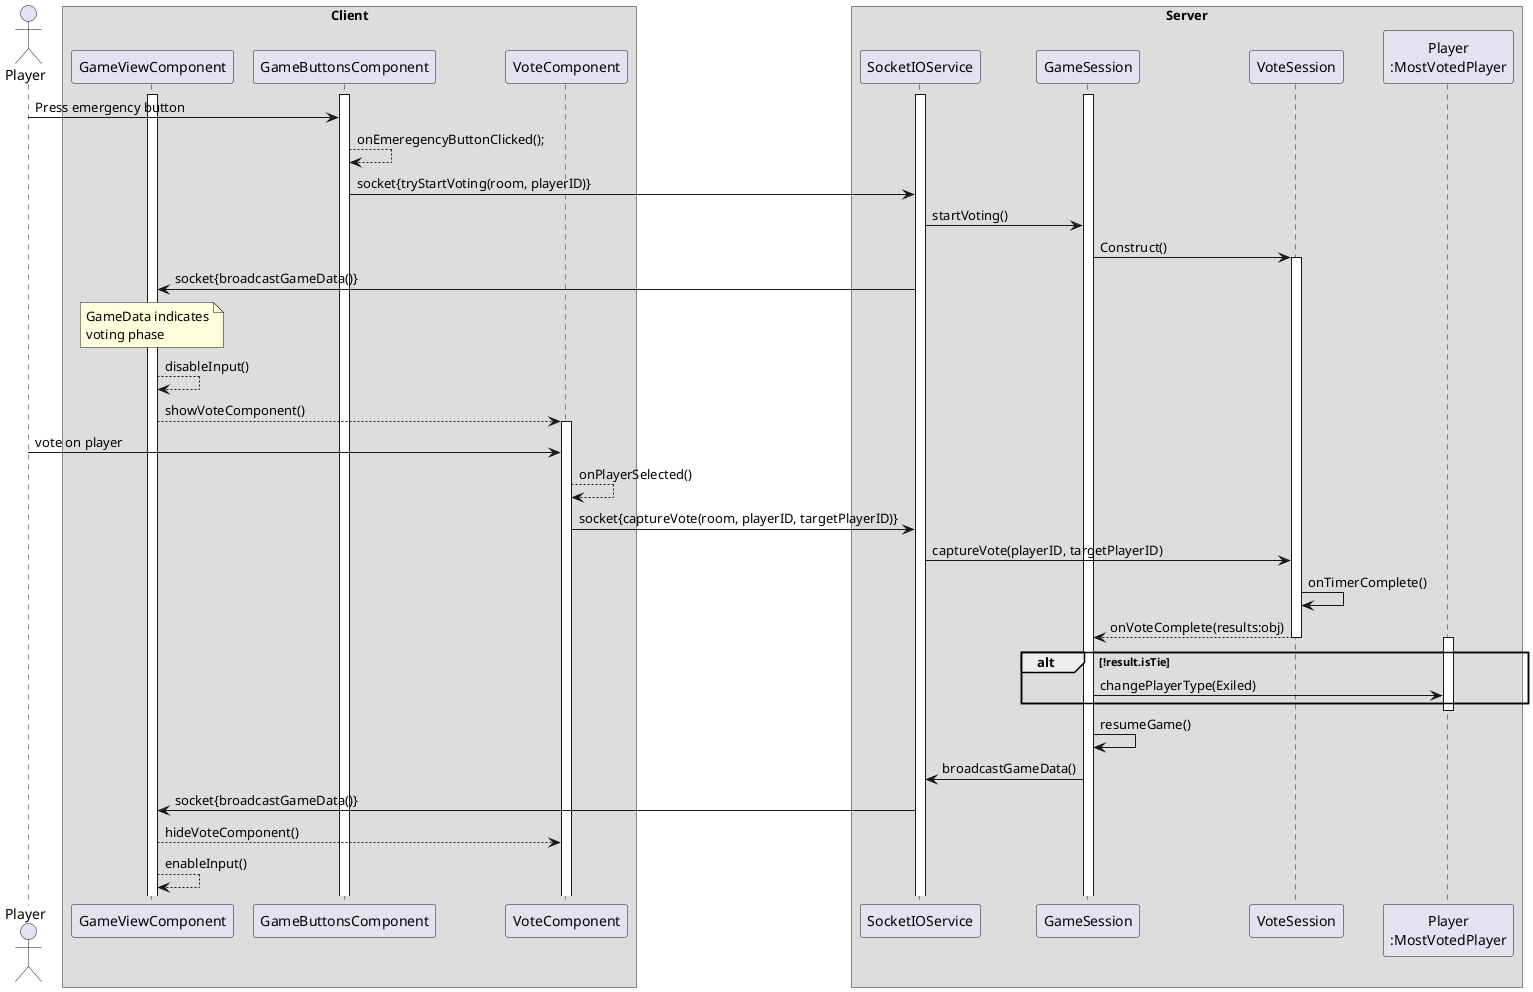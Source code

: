 @startuml Voting
skinparam ParticipantPadding 5
skinparam BoxPadding 5

actor Player

box Client
    participant GameViewComponent as GVC
    participant GameButtonsComponent as GBC
    participant VoteComponent as VC
end box

box Server
    participant SocketIOService as SS
    participant GameSession as GS
    participant VoteSession as VS
    participant "Player\n:MostVotedPlayer" as P 
end Box

activate SS
activate GS
activate GBC
activate GVC
Player -> GBC: Press emergency button
GBC --> GBC: onEmeregencyButtonClicked();
GBC -> SS: socket{tryStartVoting(room, playerID)}
SS -> GS: startVoting()
GS -> VS: Construct()
activate VS
SS -> GVC: socket{broadcastGameData()}
note over of GVC
    GameData indicates
    voting phase
end note
GVC --> GVC: disableInput()
GVC --> VC: showVoteComponent()
activate VC
Player -> VC: vote on player
VC --> VC: onPlayerSelected()
VC -> SS: socket{captureVote(room, playerID, targetPlayerID)}
SS -> VS: captureVote(playerID, targetPlayerID)
VS -> VS: onTimerComplete()
VS --> GS: onVoteComplete(results:obj)
deactivate VS

activate P
alt !result.isTie
    GS -> P: changePlayerType(Exiled)
end
deactivate P
GS -> GS: resumeGame()

GS -> SS: broadcastGameData()
SS -> GVC: socket{broadcastGameData()}
GVC --> VC: hideVoteComponent()
GVC --> GVC: enableInput()

@enduml